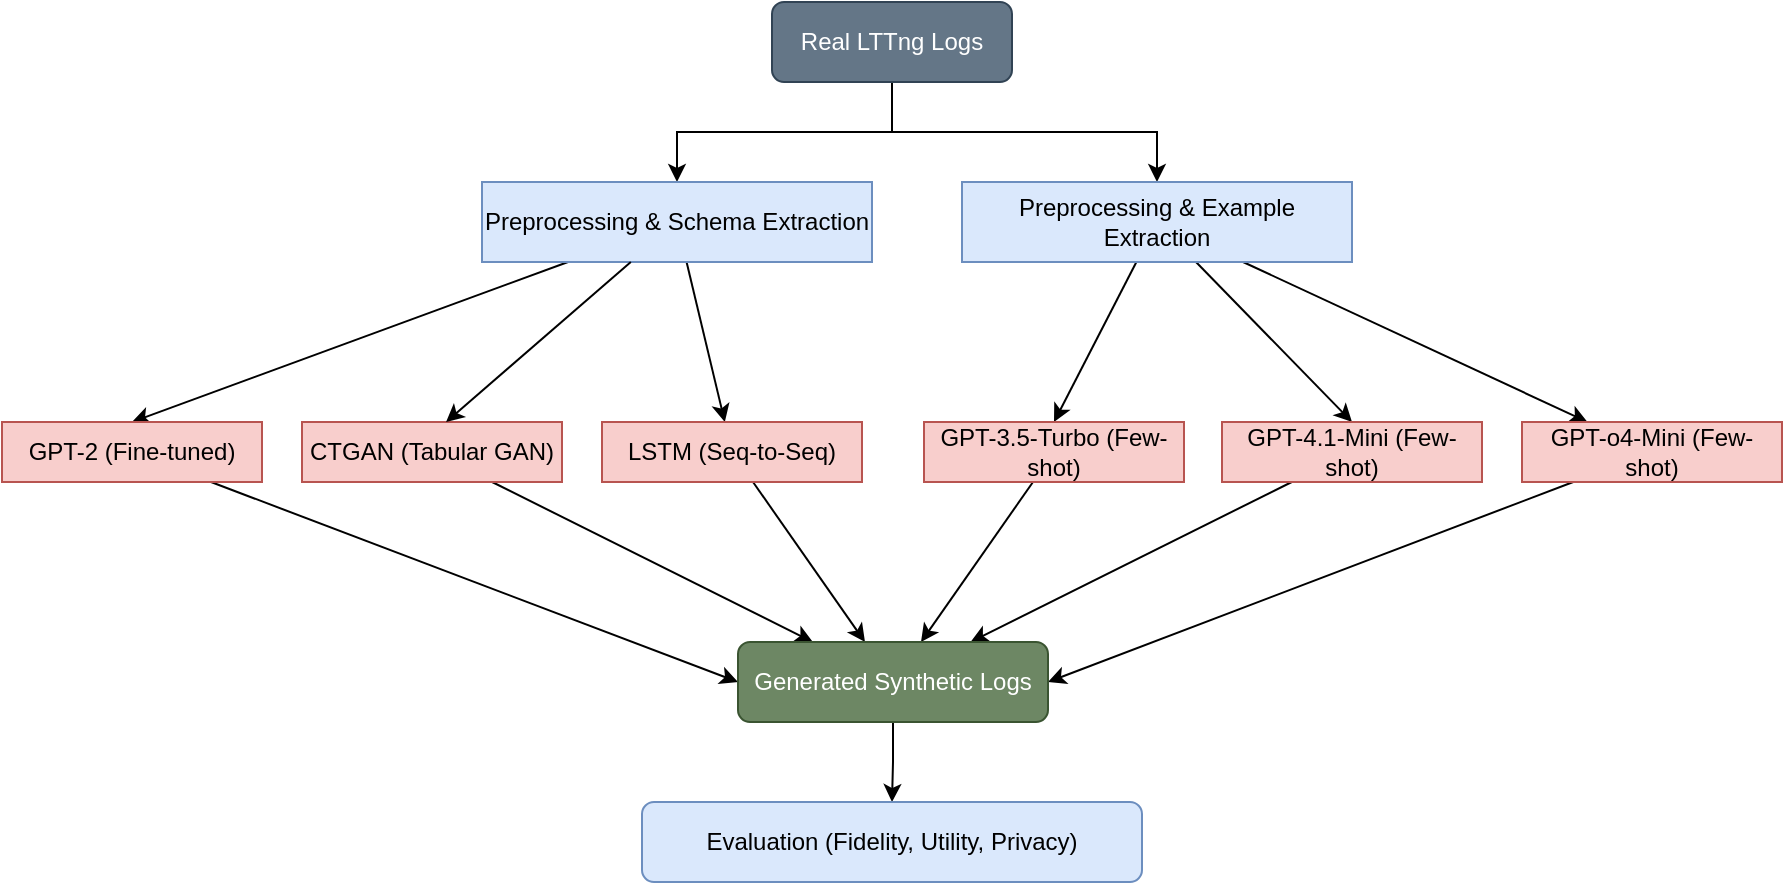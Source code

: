 <mxfile version="28.0.4">
  <diagram name="Page-1" id="usXtvuQJJngtWBmvEobO">
    <mxGraphModel dx="2090" dy="653" grid="1" gridSize="10" guides="1" tooltips="1" connect="1" arrows="1" fold="1" page="1" pageScale="1" pageWidth="850" pageHeight="1100" math="0" shadow="0">
      <root>
        <mxCell id="0" />
        <mxCell id="1" parent="0" />
        <mxCell id="EEYwtt-snNPS_JnEbcf8-4" style="edgeStyle=orthogonalEdgeStyle;rounded=0;orthogonalLoop=1;jettySize=auto;html=1;entryX=0.5;entryY=0;entryDx=0;entryDy=0;" parent="1" source="EEYwtt-snNPS_JnEbcf8-1" target="EEYwtt-snNPS_JnEbcf8-2" edge="1">
          <mxGeometry relative="1" as="geometry" />
        </mxCell>
        <mxCell id="EEYwtt-snNPS_JnEbcf8-5" style="edgeStyle=orthogonalEdgeStyle;rounded=0;orthogonalLoop=1;jettySize=auto;html=1;" parent="1" source="EEYwtt-snNPS_JnEbcf8-1" target="EEYwtt-snNPS_JnEbcf8-3" edge="1">
          <mxGeometry relative="1" as="geometry" />
        </mxCell>
        <mxCell id="EEYwtt-snNPS_JnEbcf8-1" value="Real LTTng Logs" style="rounded=1;whiteSpace=wrap;html=1;fillColor=#647687;fontColor=#ffffff;strokeColor=#314354;" parent="1" vertex="1">
          <mxGeometry x="365" y="100" width="120" height="40" as="geometry" />
        </mxCell>
        <mxCell id="EEYwtt-snNPS_JnEbcf8-9" style="rounded=0;orthogonalLoop=1;jettySize=auto;html=1;entryX=0.5;entryY=0;entryDx=0;entryDy=0;" parent="1" source="EEYwtt-snNPS_JnEbcf8-2" target="EEYwtt-snNPS_JnEbcf8-6" edge="1">
          <mxGeometry relative="1" as="geometry" />
        </mxCell>
        <mxCell id="EEYwtt-snNPS_JnEbcf8-11" style="rounded=0;orthogonalLoop=1;jettySize=auto;html=1;" parent="1" source="EEYwtt-snNPS_JnEbcf8-2" target="EEYwtt-snNPS_JnEbcf8-8" edge="1">
          <mxGeometry relative="1" as="geometry" />
        </mxCell>
        <mxCell id="EEYwtt-snNPS_JnEbcf8-2" value="Preprocessing &amp;amp; Schema Extraction" style="rounded=0;whiteSpace=wrap;html=1;fillColor=#dae8fc;strokeColor=#6c8ebf;" parent="1" vertex="1">
          <mxGeometry x="220" y="190" width="195" height="40" as="geometry" />
        </mxCell>
        <mxCell id="EEYwtt-snNPS_JnEbcf8-15" style="rounded=0;orthogonalLoop=1;jettySize=auto;html=1;entryX=0.5;entryY=0;entryDx=0;entryDy=0;" parent="1" source="EEYwtt-snNPS_JnEbcf8-3" target="EEYwtt-snNPS_JnEbcf8-12" edge="1">
          <mxGeometry relative="1" as="geometry" />
        </mxCell>
        <mxCell id="EEYwtt-snNPS_JnEbcf8-16" style="rounded=0;orthogonalLoop=1;jettySize=auto;html=1;entryX=0.5;entryY=0;entryDx=0;entryDy=0;" parent="1" source="EEYwtt-snNPS_JnEbcf8-3" target="EEYwtt-snNPS_JnEbcf8-13" edge="1">
          <mxGeometry relative="1" as="geometry" />
        </mxCell>
        <mxCell id="EEYwtt-snNPS_JnEbcf8-17" style="rounded=0;orthogonalLoop=1;jettySize=auto;html=1;" parent="1" source="EEYwtt-snNPS_JnEbcf8-3" target="EEYwtt-snNPS_JnEbcf8-14" edge="1">
          <mxGeometry relative="1" as="geometry" />
        </mxCell>
        <mxCell id="EEYwtt-snNPS_JnEbcf8-3" value="Preprocessing &amp;amp; Example Extraction" style="rounded=0;whiteSpace=wrap;html=1;fillColor=#dae8fc;strokeColor=#6c8ebf;" parent="1" vertex="1">
          <mxGeometry x="460" y="190" width="195" height="40" as="geometry" />
        </mxCell>
        <mxCell id="EEYwtt-snNPS_JnEbcf8-21" style="rounded=0;orthogonalLoop=1;jettySize=auto;html=1;entryX=0;entryY=0.5;entryDx=0;entryDy=0;" parent="1" source="EEYwtt-snNPS_JnEbcf8-6" target="EEYwtt-snNPS_JnEbcf8-18" edge="1">
          <mxGeometry relative="1" as="geometry" />
        </mxCell>
        <mxCell id="EEYwtt-snNPS_JnEbcf8-6" value="GPT-2 (Fine-tuned)" style="rounded=0;whiteSpace=wrap;html=1;fillColor=#f8cecc;strokeColor=#b85450;" parent="1" vertex="1">
          <mxGeometry x="-20" y="310" width="130" height="30" as="geometry" />
        </mxCell>
        <mxCell id="EEYwtt-snNPS_JnEbcf8-22" style="rounded=0;orthogonalLoop=1;jettySize=auto;html=1;" parent="1" source="EEYwtt-snNPS_JnEbcf8-7" target="EEYwtt-snNPS_JnEbcf8-18" edge="1">
          <mxGeometry relative="1" as="geometry" />
        </mxCell>
        <mxCell id="EEYwtt-snNPS_JnEbcf8-7" value="CTGAN (Tabular GAN)" style="rounded=0;whiteSpace=wrap;html=1;fillColor=#f8cecc;strokeColor=#b85450;" parent="1" vertex="1">
          <mxGeometry x="130" y="310" width="130" height="30" as="geometry" />
        </mxCell>
        <mxCell id="EEYwtt-snNPS_JnEbcf8-23" style="rounded=0;orthogonalLoop=1;jettySize=auto;html=1;" parent="1" source="EEYwtt-snNPS_JnEbcf8-8" target="EEYwtt-snNPS_JnEbcf8-18" edge="1">
          <mxGeometry relative="1" as="geometry" />
        </mxCell>
        <mxCell id="EEYwtt-snNPS_JnEbcf8-8" value="LSTM (Seq-to-Seq)" style="rounded=0;whiteSpace=wrap;html=1;fillColor=#f8cecc;strokeColor=#b85450;" parent="1" vertex="1">
          <mxGeometry x="280" y="310" width="130" height="30" as="geometry" />
        </mxCell>
        <mxCell id="EEYwtt-snNPS_JnEbcf8-10" style="rounded=0;orthogonalLoop=1;jettySize=auto;html=1;entryX=0.554;entryY=0;entryDx=0;entryDy=0;entryPerimeter=0;" parent="1" source="EEYwtt-snNPS_JnEbcf8-2" target="EEYwtt-snNPS_JnEbcf8-7" edge="1">
          <mxGeometry relative="1" as="geometry" />
        </mxCell>
        <mxCell id="EEYwtt-snNPS_JnEbcf8-24" style="rounded=0;orthogonalLoop=1;jettySize=auto;html=1;" parent="1" source="EEYwtt-snNPS_JnEbcf8-12" target="EEYwtt-snNPS_JnEbcf8-18" edge="1">
          <mxGeometry relative="1" as="geometry" />
        </mxCell>
        <mxCell id="EEYwtt-snNPS_JnEbcf8-12" value="GPT-3.5-Turbo (Few-shot)" style="rounded=0;whiteSpace=wrap;html=1;fillColor=#f8cecc;strokeColor=#b85450;" parent="1" vertex="1">
          <mxGeometry x="441" y="310" width="130" height="30" as="geometry" />
        </mxCell>
        <mxCell id="EEYwtt-snNPS_JnEbcf8-25" style="rounded=0;orthogonalLoop=1;jettySize=auto;html=1;entryX=0.75;entryY=0;entryDx=0;entryDy=0;" parent="1" source="EEYwtt-snNPS_JnEbcf8-13" target="EEYwtt-snNPS_JnEbcf8-18" edge="1">
          <mxGeometry relative="1" as="geometry" />
        </mxCell>
        <mxCell id="EEYwtt-snNPS_JnEbcf8-13" value="GPT-4.1-Mini (Few-shot)" style="rounded=0;whiteSpace=wrap;html=1;fillColor=#f8cecc;strokeColor=#b85450;" parent="1" vertex="1">
          <mxGeometry x="590" y="310" width="130" height="30" as="geometry" />
        </mxCell>
        <mxCell id="EEYwtt-snNPS_JnEbcf8-26" style="rounded=0;orthogonalLoop=1;jettySize=auto;html=1;entryX=1;entryY=0.5;entryDx=0;entryDy=0;" parent="1" source="EEYwtt-snNPS_JnEbcf8-14" target="EEYwtt-snNPS_JnEbcf8-18" edge="1">
          <mxGeometry relative="1" as="geometry" />
        </mxCell>
        <mxCell id="EEYwtt-snNPS_JnEbcf8-14" value="GPT-o4-Mini (Few-shot)" style="rounded=0;whiteSpace=wrap;html=1;fillColor=#f8cecc;strokeColor=#b85450;" parent="1" vertex="1">
          <mxGeometry x="740" y="310" width="130" height="30" as="geometry" />
        </mxCell>
        <mxCell id="EEYwtt-snNPS_JnEbcf8-20" style="edgeStyle=orthogonalEdgeStyle;rounded=0;orthogonalLoop=1;jettySize=auto;html=1;entryX=0.5;entryY=0;entryDx=0;entryDy=0;" parent="1" source="EEYwtt-snNPS_JnEbcf8-18" target="EEYwtt-snNPS_JnEbcf8-19" edge="1">
          <mxGeometry relative="1" as="geometry" />
        </mxCell>
        <mxCell id="EEYwtt-snNPS_JnEbcf8-18" value="Generated Synthetic Logs" style="rounded=1;whiteSpace=wrap;html=1;fillColor=light-dark(#6D8764,#5E6758);strokeColor=#3A5431;fontColor=#ffffff;" parent="1" vertex="1">
          <mxGeometry x="348" y="420" width="155" height="40" as="geometry" />
        </mxCell>
        <mxCell id="EEYwtt-snNPS_JnEbcf8-19" value="Evaluation (Fidelity, Utility, Privacy)" style="rounded=1;whiteSpace=wrap;html=1;fillColor=#dae8fc;strokeColor=#6c8ebf;" parent="1" vertex="1">
          <mxGeometry x="300" y="500" width="250" height="40" as="geometry" />
        </mxCell>
      </root>
    </mxGraphModel>
  </diagram>
</mxfile>
